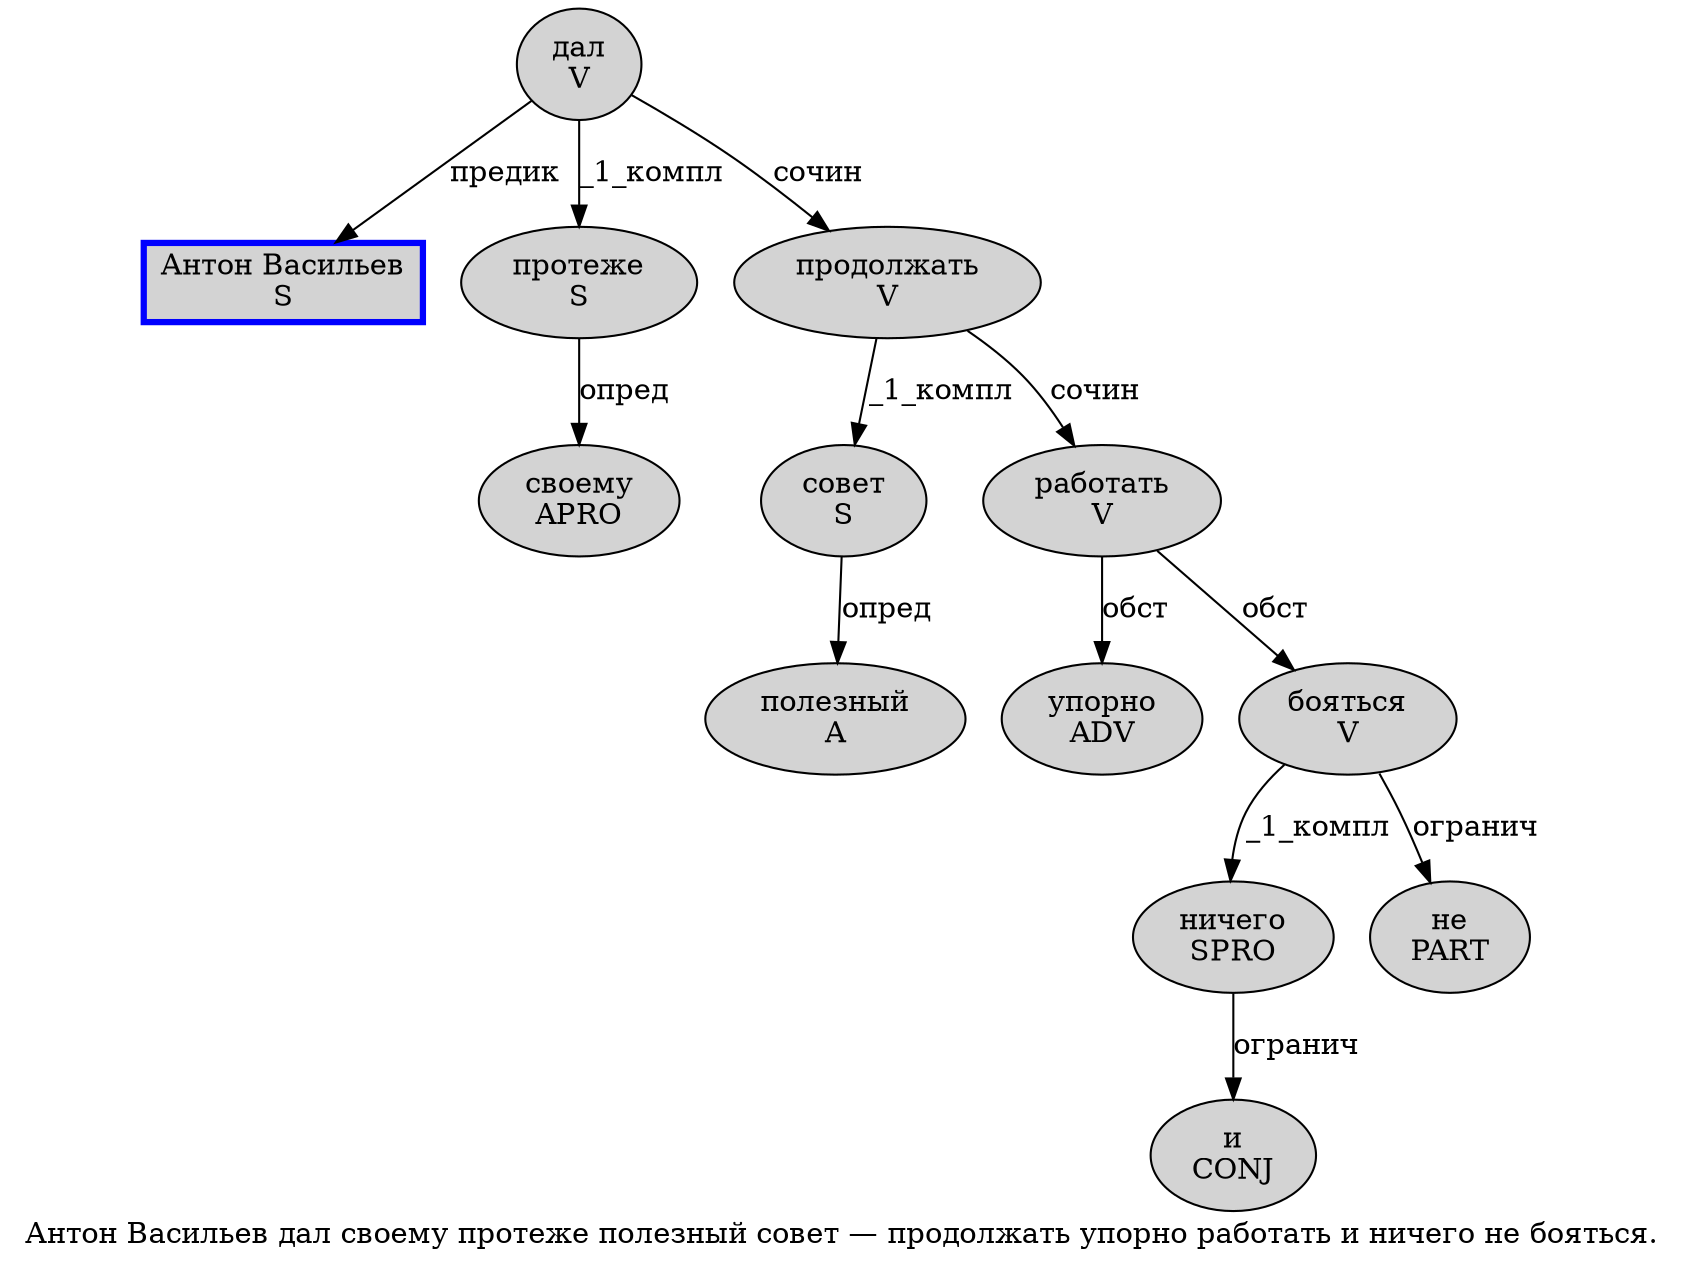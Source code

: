 digraph SENTENCE_1246 {
	graph [label="Антон Васильев дал своему протеже полезный совет — продолжать упорно работать и ничего не бояться."]
	node [style=filled]
		0 [label="Антон Васильев
S" color=blue fillcolor=lightgray penwidth=3 shape=box]
		1 [label="дал
V" color="" fillcolor=lightgray penwidth=1 shape=ellipse]
		2 [label="своему
APRO" color="" fillcolor=lightgray penwidth=1 shape=ellipse]
		3 [label="протеже
S" color="" fillcolor=lightgray penwidth=1 shape=ellipse]
		4 [label="полезный
A" color="" fillcolor=lightgray penwidth=1 shape=ellipse]
		5 [label="совет
S" color="" fillcolor=lightgray penwidth=1 shape=ellipse]
		7 [label="продолжать
V" color="" fillcolor=lightgray penwidth=1 shape=ellipse]
		8 [label="упорно
ADV" color="" fillcolor=lightgray penwidth=1 shape=ellipse]
		9 [label="работать
V" color="" fillcolor=lightgray penwidth=1 shape=ellipse]
		10 [label="и
CONJ" color="" fillcolor=lightgray penwidth=1 shape=ellipse]
		11 [label="ничего
SPRO" color="" fillcolor=lightgray penwidth=1 shape=ellipse]
		12 [label="не
PART" color="" fillcolor=lightgray penwidth=1 shape=ellipse]
		13 [label="бояться
V" color="" fillcolor=lightgray penwidth=1 shape=ellipse]
			5 -> 4 [label="опред"]
			9 -> 8 [label="обст"]
			9 -> 13 [label="обст"]
			7 -> 5 [label="_1_компл"]
			7 -> 9 [label="сочин"]
			1 -> 0 [label="предик"]
			1 -> 3 [label="_1_компл"]
			1 -> 7 [label="сочин"]
			3 -> 2 [label="опред"]
			11 -> 10 [label="огранич"]
			13 -> 11 [label="_1_компл"]
			13 -> 12 [label="огранич"]
}